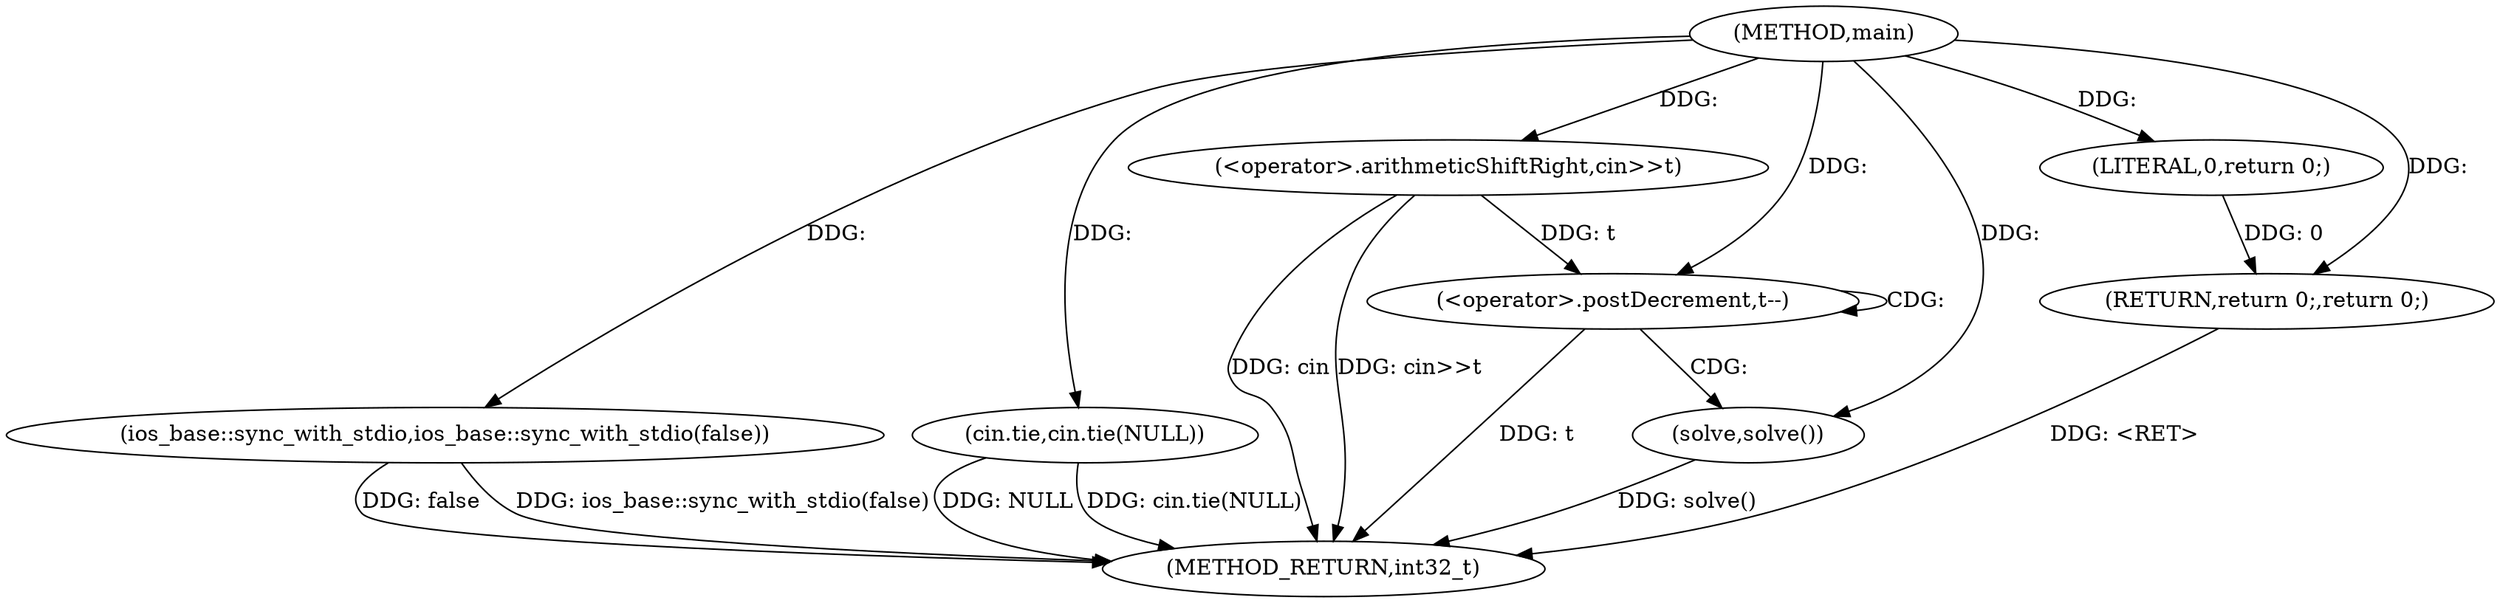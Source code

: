 digraph "main" {  
"1000276" [label = "(METHOD,main)" ]
"1000293" [label = "(METHOD_RETURN,int32_t)" ]
"1000278" [label = "(ios_base::sync_with_stdio,ios_base::sync_with_stdio(false))" ]
"1000280" [label = "(cin.tie,cin.tie(NULL))" ]
"1000283" [label = "(<operator>.arithmeticShiftRight,cin>>t)" ]
"1000291" [label = "(RETURN,return 0;,return 0;)" ]
"1000287" [label = "(<operator>.postDecrement,t--)" ]
"1000292" [label = "(LITERAL,0,return 0;)" ]
"1000290" [label = "(solve,solve())" ]
  "1000291" -> "1000293"  [ label = "DDG: <RET>"] 
  "1000278" -> "1000293"  [ label = "DDG: ios_base::sync_with_stdio(false)"] 
  "1000280" -> "1000293"  [ label = "DDG: cin.tie(NULL)"] 
  "1000283" -> "1000293"  [ label = "DDG: cin>>t"] 
  "1000287" -> "1000293"  [ label = "DDG: t"] 
  "1000290" -> "1000293"  [ label = "DDG: solve()"] 
  "1000278" -> "1000293"  [ label = "DDG: false"] 
  "1000280" -> "1000293"  [ label = "DDG: NULL"] 
  "1000283" -> "1000293"  [ label = "DDG: cin"] 
  "1000292" -> "1000291"  [ label = "DDG: 0"] 
  "1000276" -> "1000291"  [ label = "DDG: "] 
  "1000276" -> "1000278"  [ label = "DDG: "] 
  "1000276" -> "1000280"  [ label = "DDG: "] 
  "1000276" -> "1000283"  [ label = "DDG: "] 
  "1000276" -> "1000292"  [ label = "DDG: "] 
  "1000283" -> "1000287"  [ label = "DDG: t"] 
  "1000276" -> "1000287"  [ label = "DDG: "] 
  "1000276" -> "1000290"  [ label = "DDG: "] 
  "1000287" -> "1000287"  [ label = "CDG: "] 
  "1000287" -> "1000290"  [ label = "CDG: "] 
}
